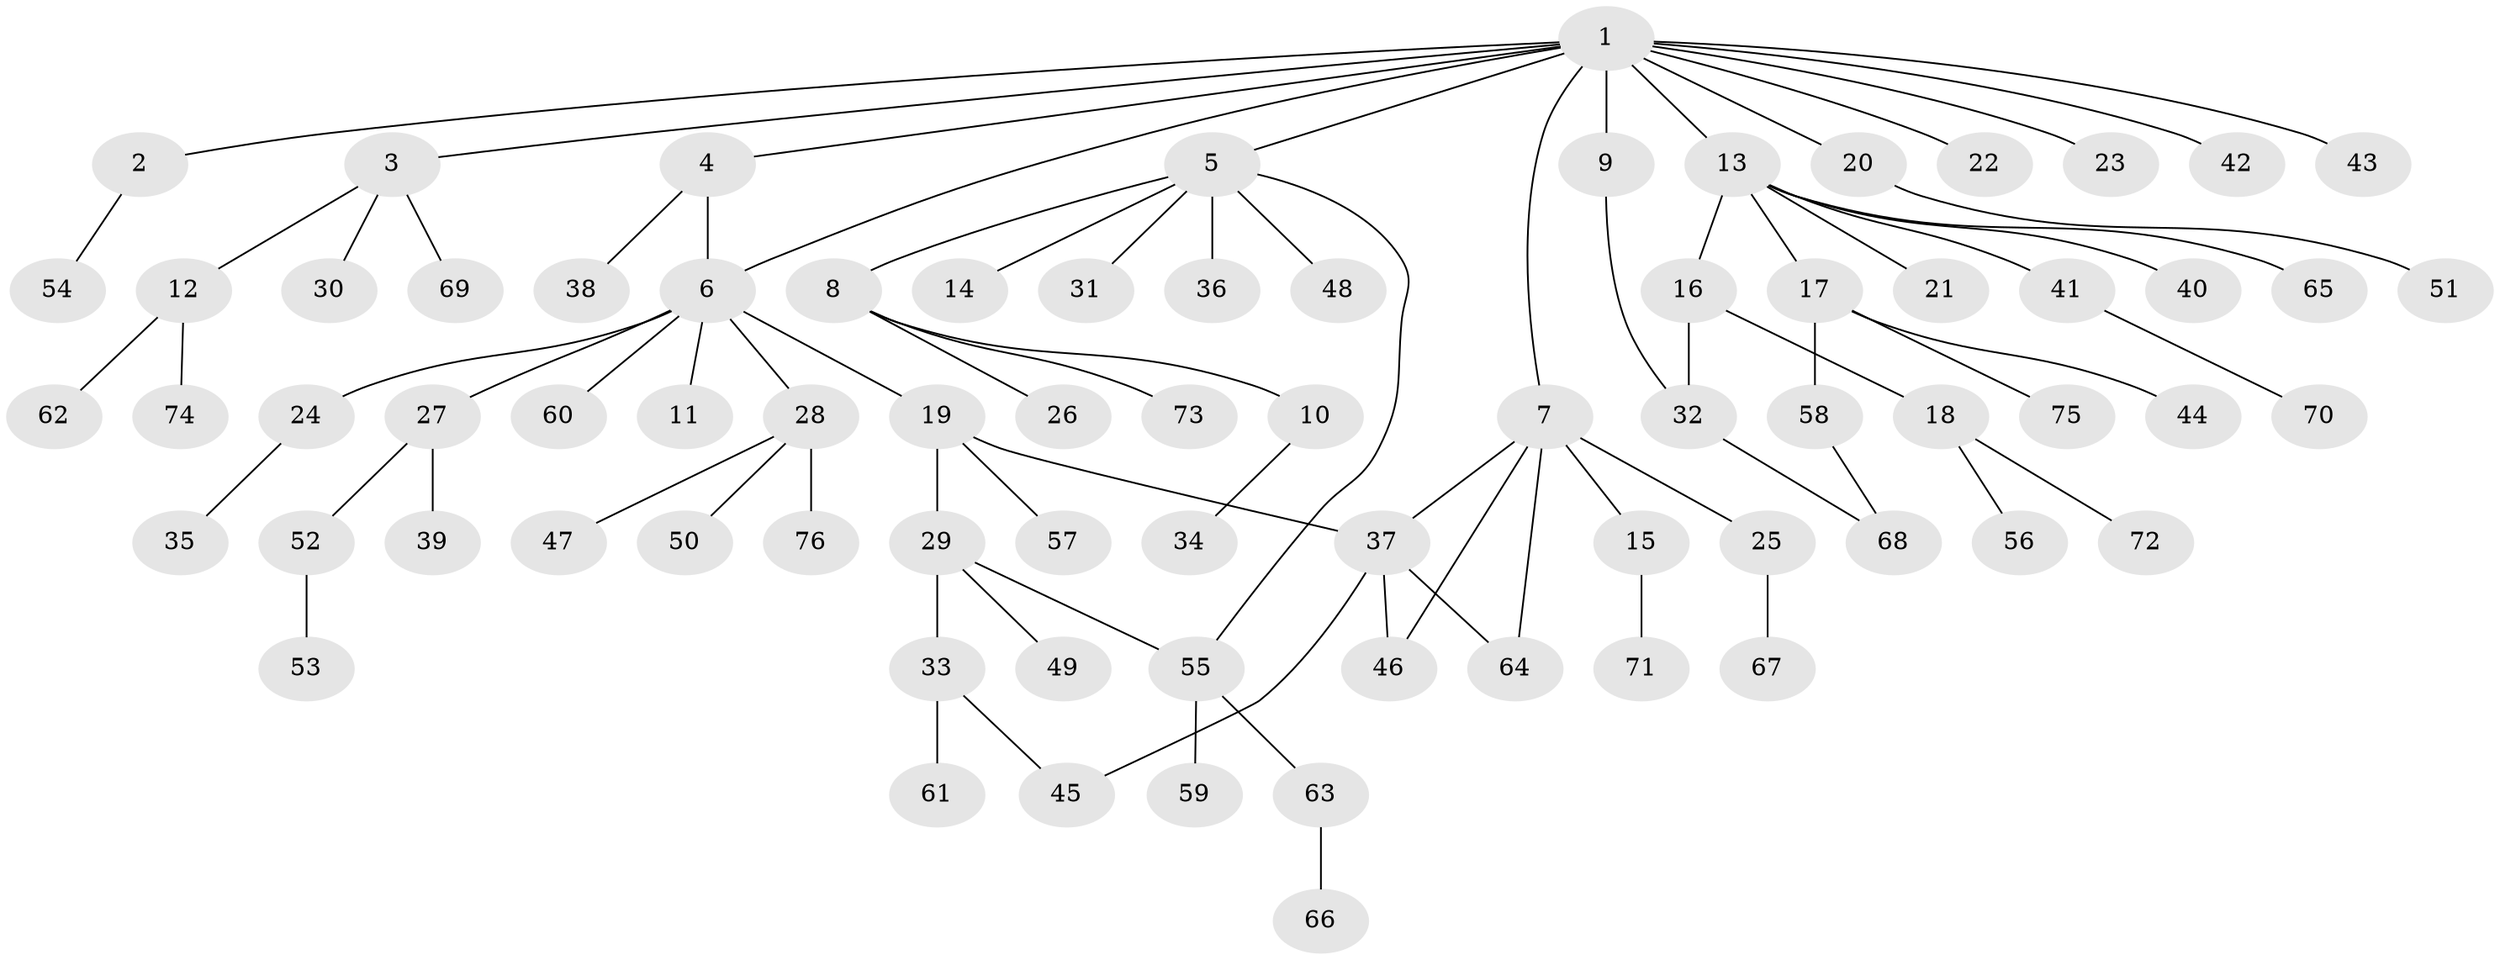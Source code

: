 // Generated by graph-tools (version 1.1) at 2025/25/03/09/25 03:25:57]
// undirected, 76 vertices, 83 edges
graph export_dot {
graph [start="1"]
  node [color=gray90,style=filled];
  1;
  2;
  3;
  4;
  5;
  6;
  7;
  8;
  9;
  10;
  11;
  12;
  13;
  14;
  15;
  16;
  17;
  18;
  19;
  20;
  21;
  22;
  23;
  24;
  25;
  26;
  27;
  28;
  29;
  30;
  31;
  32;
  33;
  34;
  35;
  36;
  37;
  38;
  39;
  40;
  41;
  42;
  43;
  44;
  45;
  46;
  47;
  48;
  49;
  50;
  51;
  52;
  53;
  54;
  55;
  56;
  57;
  58;
  59;
  60;
  61;
  62;
  63;
  64;
  65;
  66;
  67;
  68;
  69;
  70;
  71;
  72;
  73;
  74;
  75;
  76;
  1 -- 2;
  1 -- 3;
  1 -- 4;
  1 -- 5;
  1 -- 6;
  1 -- 7;
  1 -- 9;
  1 -- 13;
  1 -- 20;
  1 -- 22;
  1 -- 23;
  1 -- 42;
  1 -- 43;
  2 -- 54;
  3 -- 12;
  3 -- 30;
  3 -- 69;
  4 -- 6;
  4 -- 38;
  5 -- 8;
  5 -- 14;
  5 -- 31;
  5 -- 36;
  5 -- 48;
  5 -- 55;
  6 -- 11;
  6 -- 19;
  6 -- 24;
  6 -- 27;
  6 -- 28;
  6 -- 60;
  7 -- 15;
  7 -- 25;
  7 -- 37;
  7 -- 46;
  7 -- 64;
  8 -- 10;
  8 -- 26;
  8 -- 73;
  9 -- 32;
  10 -- 34;
  12 -- 62;
  12 -- 74;
  13 -- 16;
  13 -- 17;
  13 -- 21;
  13 -- 40;
  13 -- 41;
  13 -- 65;
  15 -- 71;
  16 -- 18;
  16 -- 32;
  17 -- 44;
  17 -- 58;
  17 -- 75;
  18 -- 56;
  18 -- 72;
  19 -- 29;
  19 -- 37;
  19 -- 57;
  20 -- 51;
  24 -- 35;
  25 -- 67;
  27 -- 39;
  27 -- 52;
  28 -- 47;
  28 -- 50;
  28 -- 76;
  29 -- 33;
  29 -- 49;
  29 -- 55;
  32 -- 68;
  33 -- 45;
  33 -- 61;
  37 -- 45;
  37 -- 46;
  37 -- 64;
  41 -- 70;
  52 -- 53;
  55 -- 59;
  55 -- 63;
  58 -- 68;
  63 -- 66;
}
